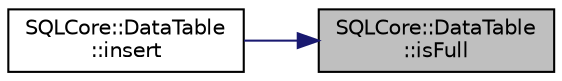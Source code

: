 digraph "SQLCore::DataTable::isFull"
{
 // LATEX_PDF_SIZE
  edge [fontname="Helvetica",fontsize="10",labelfontname="Helvetica",labelfontsize="10"];
  node [fontname="Helvetica",fontsize="10",shape=record];
  rankdir="RL";
  Node1 [label="SQLCore::DataTable\l::isFull",height=0.2,width=0.4,color="black", fillcolor="grey75", style="filled", fontcolor="black",tooltip=" "];
  Node1 -> Node2 [dir="back",color="midnightblue",fontsize="10",style="solid",fontname="Helvetica"];
  Node2 [label="SQLCore::DataTable\l::insert",height=0.2,width=0.4,color="black", fillcolor="white", style="filled",URL="$class_s_q_l_core_1_1_data_table.html#a3415ad0f18d4bdd46bac8a9081a8e23d",tooltip=" "];
}
